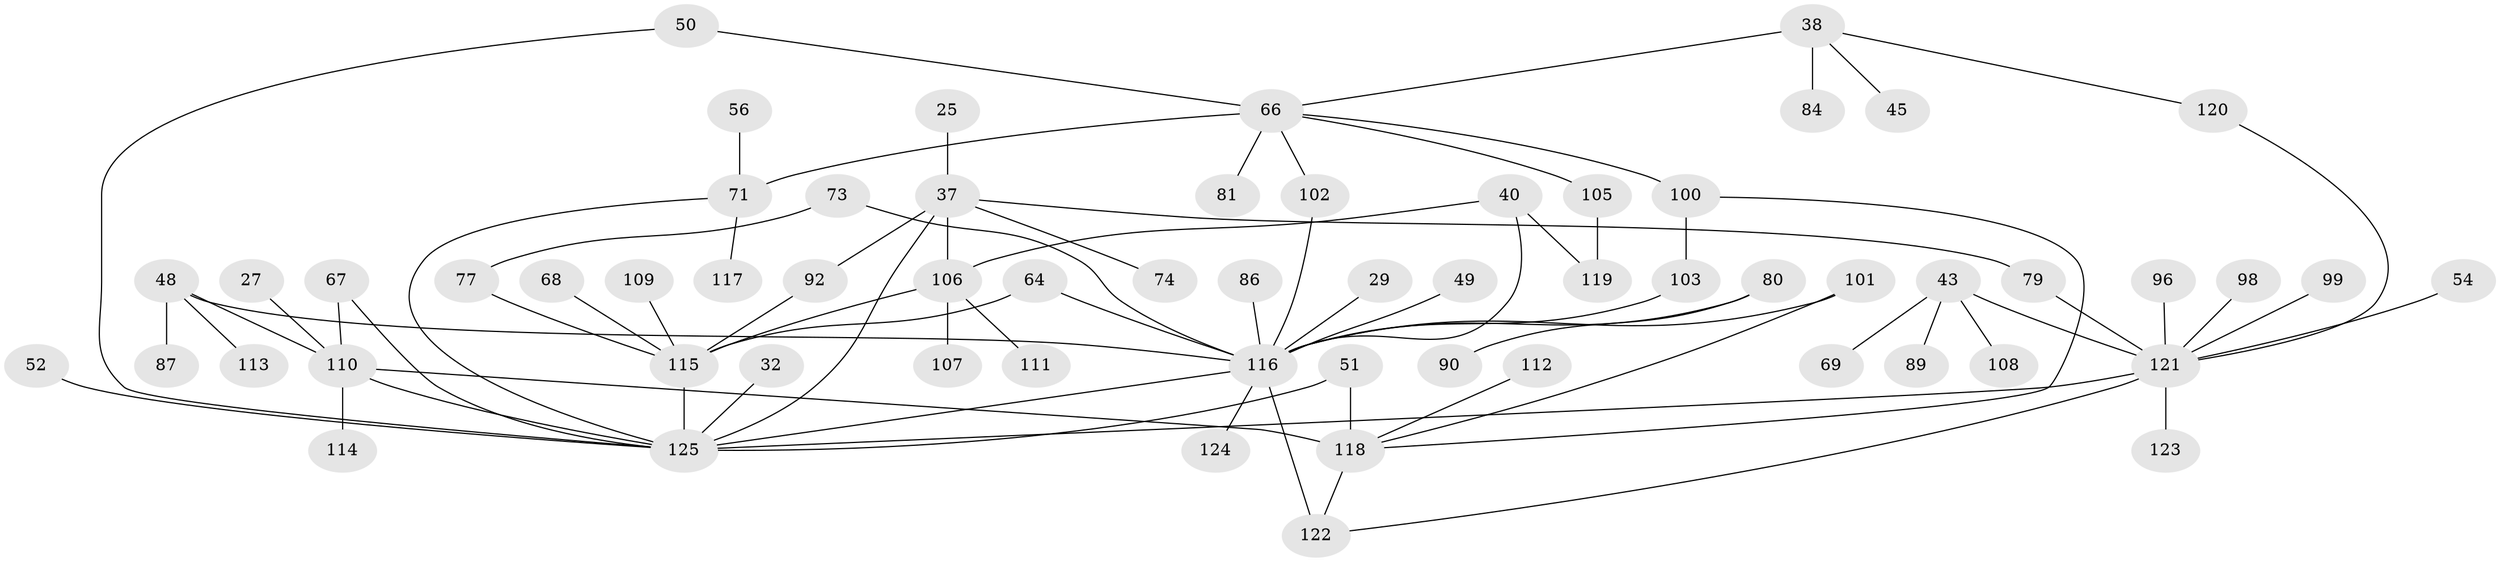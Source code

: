 // original degree distribution, {8: 0.016, 4: 0.072, 5: 0.072, 6: 0.008, 7: 0.008, 2: 0.28, 3: 0.256, 1: 0.288}
// Generated by graph-tools (version 1.1) at 2025/46/03/04/25 21:46:18]
// undirected, 62 vertices, 79 edges
graph export_dot {
graph [start="1"]
  node [color=gray90,style=filled];
  25;
  27;
  29;
  32;
  37 [super="+6"];
  38;
  40 [super="+16"];
  43 [super="+39"];
  45;
  48 [super="+44"];
  49;
  50 [super="+12+35"];
  51;
  52;
  54;
  56;
  64;
  66 [super="+17+57"];
  67 [super="+46"];
  68;
  69;
  71 [super="+10"];
  73 [super="+58+60"];
  74;
  77;
  79 [super="+63"];
  80 [super="+75"];
  81;
  84 [super="+70"];
  86;
  87;
  89;
  90;
  92;
  96;
  98;
  99;
  100 [super="+47"];
  101;
  102;
  103;
  105 [super="+97"];
  106 [super="+104"];
  107;
  108 [super="+88"];
  109;
  110 [super="+14+20+21+24"];
  111;
  112;
  113;
  114;
  115 [super="+61+91"];
  116 [super="+93+28"];
  117;
  118 [super="+31+41"];
  119;
  120;
  121 [super="+13+59+18+82+95"];
  122 [super="+83+85+94"];
  123;
  124;
  125 [super="+7+8+3+2+5"];
  25 -- 37;
  27 -- 110;
  29 -- 116;
  32 -- 125;
  37 -- 74;
  37 -- 92;
  37 -- 79 [weight=2];
  37 -- 125 [weight=2];
  37 -- 106;
  38 -- 45;
  38 -- 120;
  38 -- 84 [weight=2];
  38 -- 66;
  40 -- 119 [weight=2];
  40 -- 116;
  40 -- 106;
  43 -- 89;
  43 -- 108 [weight=2];
  43 -- 69;
  43 -- 121;
  48 -- 87;
  48 -- 113;
  48 -- 110;
  48 -- 116;
  49 -- 116;
  50 -- 125;
  50 -- 66;
  51 -- 118;
  51 -- 125;
  52 -- 125;
  54 -- 121;
  56 -- 71;
  64 -- 115;
  64 -- 116;
  66 -- 81;
  66 -- 71 [weight=2];
  66 -- 102;
  66 -- 100;
  66 -- 105;
  67 -- 125 [weight=2];
  67 -- 110;
  68 -- 115;
  71 -- 117;
  71 -- 125;
  73 -- 77;
  73 -- 116;
  77 -- 115;
  79 -- 121;
  80 -- 90;
  80 -- 116;
  86 -- 116;
  92 -- 115;
  96 -- 121;
  98 -- 121;
  99 -- 121;
  100 -- 118;
  100 -- 103;
  101 -- 118;
  101 -- 116;
  102 -- 116;
  103 -- 116;
  105 -- 119;
  106 -- 107;
  106 -- 115;
  106 -- 111;
  109 -- 115;
  110 -- 114;
  110 -- 125 [weight=2];
  110 -- 118 [weight=3];
  112 -- 118;
  115 -- 125 [weight=2];
  116 -- 125 [weight=3];
  116 -- 122 [weight=2];
  116 -- 124;
  118 -- 122;
  120 -- 121;
  121 -- 125;
  121 -- 122;
  121 -- 123;
}
